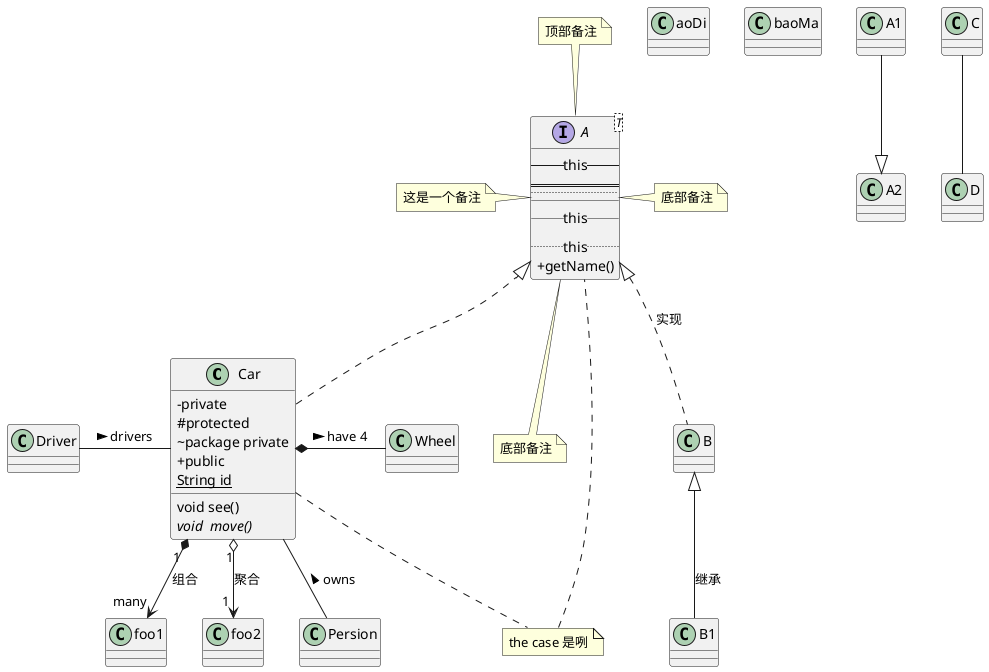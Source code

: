 @startuml
skinparam classAttributeIconSize 0
class Car {
    -private
    #protected
    ~package private
    +public
    {static} String id
    void see()
    {abstract} void  move()
}

class aoDi {

}
class baoMa {

}
interface A<T>{
 -- this--
 ==
 ..
 __
 __ this __
 .. this ..
  +getName()
}
note left of A:这是一个备注
note bottom of A : 底部备注
note top of A : 顶部备注
note right of A : 底部备注
note "the case 是咧" as N1
Car..N1
N1 .. A
Driver - Car : drivers >
Car *- Wheel : have 4 >
Car -- Persion : < owns
A <|.. Car
Car "1 " *--> "many" foo1  :组合
Car "1" o--> "1 " foo2 :聚合
B <|-- B1 : 继承
A <|.. B : 实现
A1 --|> A2
C -- D
@enduml